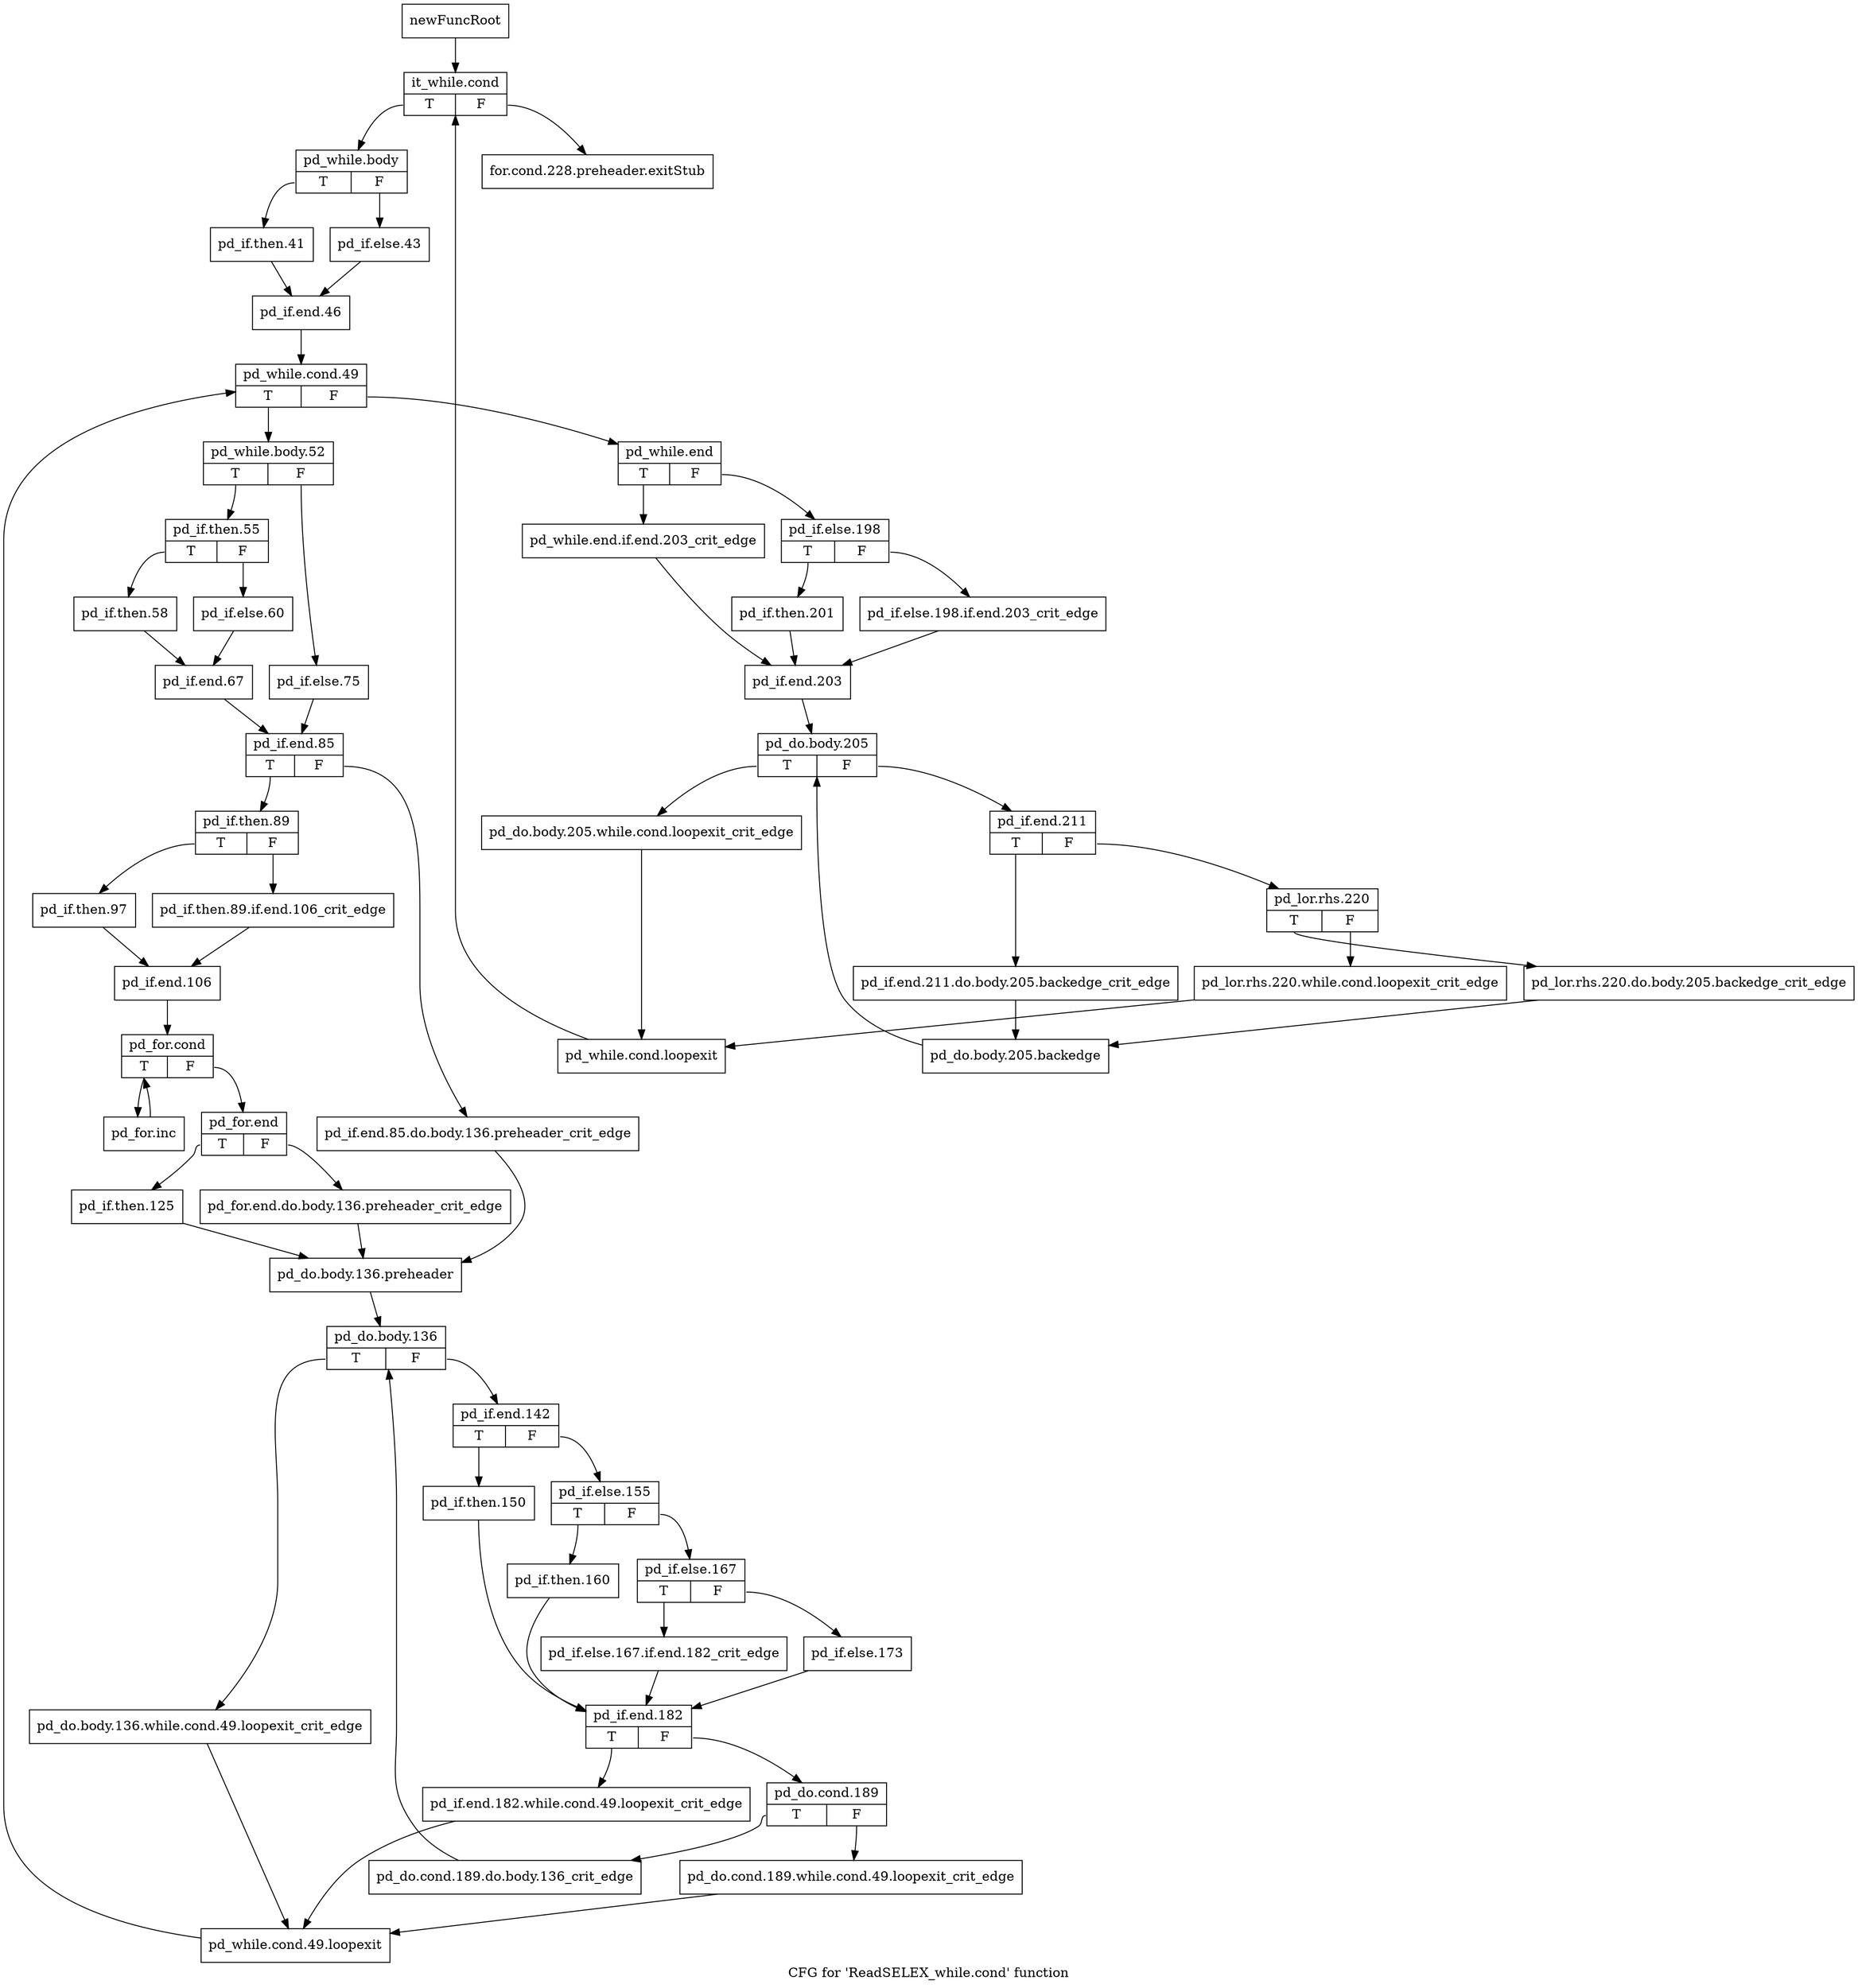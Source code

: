 digraph "CFG for 'ReadSELEX_while.cond' function" {
	label="CFG for 'ReadSELEX_while.cond' function";

	Node0x33d9330 [shape=record,label="{newFuncRoot}"];
	Node0x33d9330 -> Node0x33d93d0;
	Node0x33d9380 [shape=record,label="{for.cond.228.preheader.exitStub}"];
	Node0x33d93d0 [shape=record,label="{it_while.cond|{<s0>T|<s1>F}}"];
	Node0x33d93d0:s0 -> Node0x33d9420;
	Node0x33d93d0:s1 -> Node0x33d9380;
	Node0x33d9420 [shape=record,label="{pd_while.body|{<s0>T|<s1>F}}"];
	Node0x33d9420:s0 -> Node0x33d94c0;
	Node0x33d9420:s1 -> Node0x33d9470;
	Node0x33d9470 [shape=record,label="{pd_if.else.43}"];
	Node0x33d9470 -> Node0x33d9510;
	Node0x33d94c0 [shape=record,label="{pd_if.then.41}"];
	Node0x33d94c0 -> Node0x33d9510;
	Node0x33d9510 [shape=record,label="{pd_if.end.46}"];
	Node0x33d9510 -> Node0x33d9560;
	Node0x33d9560 [shape=record,label="{pd_while.cond.49|{<s0>T|<s1>F}}"];
	Node0x33d9560:s0 -> Node0x33d9a60;
	Node0x33d9560:s1 -> Node0x33d95b0;
	Node0x33d95b0 [shape=record,label="{pd_while.end|{<s0>T|<s1>F}}"];
	Node0x33d95b0:s0 -> Node0x33d96f0;
	Node0x33d95b0:s1 -> Node0x33d9600;
	Node0x33d9600 [shape=record,label="{pd_if.else.198|{<s0>T|<s1>F}}"];
	Node0x33d9600:s0 -> Node0x33d96a0;
	Node0x33d9600:s1 -> Node0x33d9650;
	Node0x33d9650 [shape=record,label="{pd_if.else.198.if.end.203_crit_edge}"];
	Node0x33d9650 -> Node0x33d9740;
	Node0x33d96a0 [shape=record,label="{pd_if.then.201}"];
	Node0x33d96a0 -> Node0x33d9740;
	Node0x33d96f0 [shape=record,label="{pd_while.end.if.end.203_crit_edge}"];
	Node0x33d96f0 -> Node0x33d9740;
	Node0x33d9740 [shape=record,label="{pd_if.end.203}"];
	Node0x33d9740 -> Node0x33d9790;
	Node0x33d9790 [shape=record,label="{pd_do.body.205|{<s0>T|<s1>F}}"];
	Node0x33d9790:s0 -> Node0x33d99c0;
	Node0x33d9790:s1 -> Node0x33d97e0;
	Node0x33d97e0 [shape=record,label="{pd_if.end.211|{<s0>T|<s1>F}}"];
	Node0x33d97e0:s0 -> Node0x33d9920;
	Node0x33d97e0:s1 -> Node0x33d9830;
	Node0x33d9830 [shape=record,label="{pd_lor.rhs.220|{<s0>T|<s1>F}}"];
	Node0x33d9830:s0 -> Node0x33d98d0;
	Node0x33d9830:s1 -> Node0x33d9880;
	Node0x33d9880 [shape=record,label="{pd_lor.rhs.220.while.cond.loopexit_crit_edge}"];
	Node0x33d9880 -> Node0x33d9a10;
	Node0x33d98d0 [shape=record,label="{pd_lor.rhs.220.do.body.205.backedge_crit_edge}"];
	Node0x33d98d0 -> Node0x33d9970;
	Node0x33d9920 [shape=record,label="{pd_if.end.211.do.body.205.backedge_crit_edge}"];
	Node0x33d9920 -> Node0x33d9970;
	Node0x33d9970 [shape=record,label="{pd_do.body.205.backedge}"];
	Node0x33d9970 -> Node0x33d9790;
	Node0x33d99c0 [shape=record,label="{pd_do.body.205.while.cond.loopexit_crit_edge}"];
	Node0x33d99c0 -> Node0x33d9a10;
	Node0x33d9a10 [shape=record,label="{pd_while.cond.loopexit}"];
	Node0x33d9a10 -> Node0x33d93d0;
	Node0x33d9a60 [shape=record,label="{pd_while.body.52|{<s0>T|<s1>F}}"];
	Node0x33d9a60:s0 -> Node0x33d9b00;
	Node0x33d9a60:s1 -> Node0x33d9ab0;
	Node0x33d9ab0 [shape=record,label="{pd_if.else.75}"];
	Node0x33d9ab0 -> Node0x33d9c40;
	Node0x33d9b00 [shape=record,label="{pd_if.then.55|{<s0>T|<s1>F}}"];
	Node0x33d9b00:s0 -> Node0x33d9ba0;
	Node0x33d9b00:s1 -> Node0x33d9b50;
	Node0x33d9b50 [shape=record,label="{pd_if.else.60}"];
	Node0x33d9b50 -> Node0x33d9bf0;
	Node0x33d9ba0 [shape=record,label="{pd_if.then.58}"];
	Node0x33d9ba0 -> Node0x33d9bf0;
	Node0x33d9bf0 [shape=record,label="{pd_if.end.67}"];
	Node0x33d9bf0 -> Node0x33d9c40;
	Node0x33d9c40 [shape=record,label="{pd_if.end.85|{<s0>T|<s1>F}}"];
	Node0x33d9c40:s0 -> Node0x33d9ce0;
	Node0x33d9c40:s1 -> Node0x33d9c90;
	Node0x33d9c90 [shape=record,label="{pd_if.end.85.do.body.136.preheader_crit_edge}"];
	Node0x33d9c90 -> Node0x33d9f60;
	Node0x33d9ce0 [shape=record,label="{pd_if.then.89|{<s0>T|<s1>F}}"];
	Node0x33d9ce0:s0 -> Node0x33d9d80;
	Node0x33d9ce0:s1 -> Node0x33d9d30;
	Node0x33d9d30 [shape=record,label="{pd_if.then.89.if.end.106_crit_edge}"];
	Node0x33d9d30 -> Node0x33d9dd0;
	Node0x33d9d80 [shape=record,label="{pd_if.then.97}"];
	Node0x33d9d80 -> Node0x33d9dd0;
	Node0x33d9dd0 [shape=record,label="{pd_if.end.106}"];
	Node0x33d9dd0 -> Node0x33d9e20;
	Node0x33d9e20 [shape=record,label="{pd_for.cond|{<s0>T|<s1>F}}"];
	Node0x33d9e20:s0 -> Node0x33da460;
	Node0x33d9e20:s1 -> Node0x33d9e70;
	Node0x33d9e70 [shape=record,label="{pd_for.end|{<s0>T|<s1>F}}"];
	Node0x33d9e70:s0 -> Node0x33d9f10;
	Node0x33d9e70:s1 -> Node0x33d9ec0;
	Node0x33d9ec0 [shape=record,label="{pd_for.end.do.body.136.preheader_crit_edge}"];
	Node0x33d9ec0 -> Node0x33d9f60;
	Node0x33d9f10 [shape=record,label="{pd_if.then.125}"];
	Node0x33d9f10 -> Node0x33d9f60;
	Node0x33d9f60 [shape=record,label="{pd_do.body.136.preheader}"];
	Node0x33d9f60 -> Node0x33d9fb0;
	Node0x33d9fb0 [shape=record,label="{pd_do.body.136|{<s0>T|<s1>F}}"];
	Node0x33d9fb0:s0 -> Node0x33da3c0;
	Node0x33d9fb0:s1 -> Node0x33da000;
	Node0x33da000 [shape=record,label="{pd_if.end.142|{<s0>T|<s1>F}}"];
	Node0x33da000:s0 -> Node0x33da1e0;
	Node0x33da000:s1 -> Node0x33da050;
	Node0x33da050 [shape=record,label="{pd_if.else.155|{<s0>T|<s1>F}}"];
	Node0x33da050:s0 -> Node0x33da190;
	Node0x33da050:s1 -> Node0x33da0a0;
	Node0x33da0a0 [shape=record,label="{pd_if.else.167|{<s0>T|<s1>F}}"];
	Node0x33da0a0:s0 -> Node0x33da140;
	Node0x33da0a0:s1 -> Node0x33da0f0;
	Node0x33da0f0 [shape=record,label="{pd_if.else.173}"];
	Node0x33da0f0 -> Node0x33da230;
	Node0x33da140 [shape=record,label="{pd_if.else.167.if.end.182_crit_edge}"];
	Node0x33da140 -> Node0x33da230;
	Node0x33da190 [shape=record,label="{pd_if.then.160}"];
	Node0x33da190 -> Node0x33da230;
	Node0x33da1e0 [shape=record,label="{pd_if.then.150}"];
	Node0x33da1e0 -> Node0x33da230;
	Node0x33da230 [shape=record,label="{pd_if.end.182|{<s0>T|<s1>F}}"];
	Node0x33da230:s0 -> Node0x33da370;
	Node0x33da230:s1 -> Node0x33da280;
	Node0x33da280 [shape=record,label="{pd_do.cond.189|{<s0>T|<s1>F}}"];
	Node0x33da280:s0 -> Node0x33da320;
	Node0x33da280:s1 -> Node0x33da2d0;
	Node0x33da2d0 [shape=record,label="{pd_do.cond.189.while.cond.49.loopexit_crit_edge}"];
	Node0x33da2d0 -> Node0x33da410;
	Node0x33da320 [shape=record,label="{pd_do.cond.189.do.body.136_crit_edge}"];
	Node0x33da320 -> Node0x33d9fb0;
	Node0x33da370 [shape=record,label="{pd_if.end.182.while.cond.49.loopexit_crit_edge}"];
	Node0x33da370 -> Node0x33da410;
	Node0x33da3c0 [shape=record,label="{pd_do.body.136.while.cond.49.loopexit_crit_edge}"];
	Node0x33da3c0 -> Node0x33da410;
	Node0x33da410 [shape=record,label="{pd_while.cond.49.loopexit}"];
	Node0x33da410 -> Node0x33d9560;
	Node0x33da460 [shape=record,label="{pd_for.inc}"];
	Node0x33da460 -> Node0x33d9e20;
}
